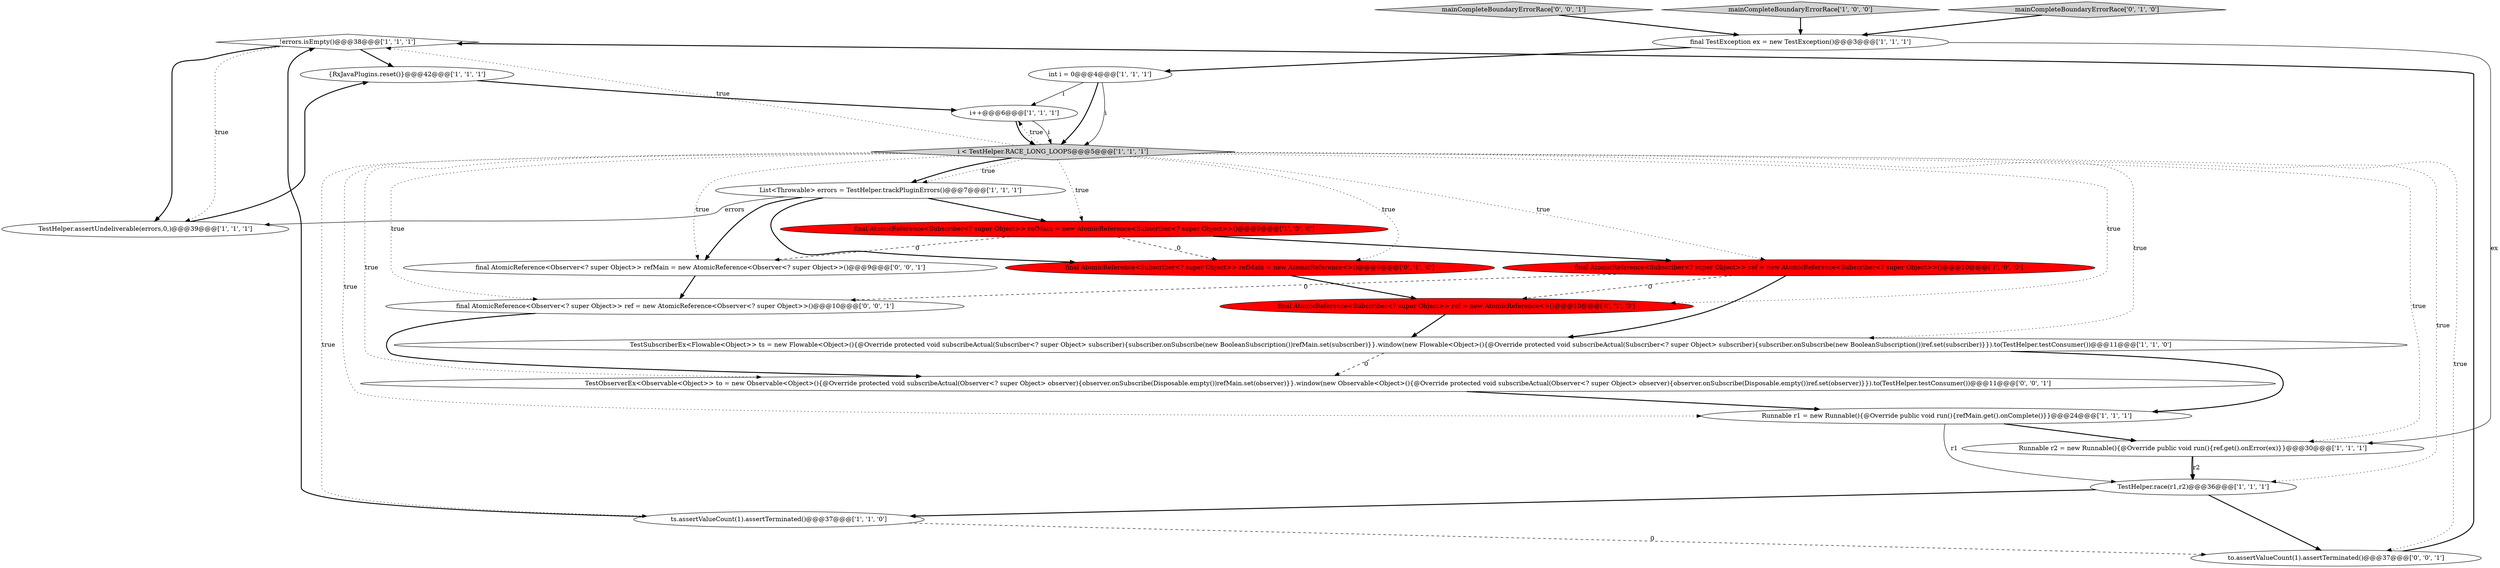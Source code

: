 digraph {
8 [style = filled, label = "!errors.isEmpty()@@@38@@@['1', '1', '1']", fillcolor = white, shape = diamond image = "AAA0AAABBB1BBB"];
16 [style = filled, label = "final AtomicReference<Subscriber<? super Object>> refMain = new AtomicReference<>()@@@9@@@['0', '1', '0']", fillcolor = red, shape = ellipse image = "AAA1AAABBB2BBB"];
11 [style = filled, label = "TestSubscriberEx<Flowable<Object>> ts = new Flowable<Object>(){@Override protected void subscribeActual(Subscriber<? super Object> subscriber){subscriber.onSubscribe(new BooleanSubscription())refMain.set(subscriber)}}.window(new Flowable<Object>(){@Override protected void subscribeActual(Subscriber<? super Object> subscriber){subscriber.onSubscribe(new BooleanSubscription())ref.set(subscriber)}}).to(TestHelper.testConsumer())@@@11@@@['1', '1', '0']", fillcolor = white, shape = ellipse image = "AAA0AAABBB1BBB"];
20 [style = filled, label = "TestObserverEx<Observable<Object>> to = new Observable<Object>(){@Override protected void subscribeActual(Observer<? super Object> observer){observer.onSubscribe(Disposable.empty())refMain.set(observer)}}.window(new Observable<Object>(){@Override protected void subscribeActual(Observer<? super Object> observer){observer.onSubscribe(Disposable.empty())ref.set(observer)}}).to(TestHelper.testConsumer())@@@11@@@['0', '0', '1']", fillcolor = white, shape = ellipse image = "AAA0AAABBB3BBB"];
23 [style = filled, label = "to.assertValueCount(1).assertTerminated()@@@37@@@['0', '0', '1']", fillcolor = white, shape = ellipse image = "AAA0AAABBB3BBB"];
9 [style = filled, label = "Runnable r1 = new Runnable(){@Override public void run(){refMain.get().onComplete()}}@@@24@@@['1', '1', '1']", fillcolor = white, shape = ellipse image = "AAA0AAABBB1BBB"];
22 [style = filled, label = "final AtomicReference<Observer<? super Object>> ref = new AtomicReference<Observer<? super Object>>()@@@10@@@['0', '0', '1']", fillcolor = white, shape = ellipse image = "AAA0AAABBB3BBB"];
4 [style = filled, label = "final TestException ex = new TestException()@@@3@@@['1', '1', '1']", fillcolor = white, shape = ellipse image = "AAA0AAABBB1BBB"];
7 [style = filled, label = "{RxJavaPlugins.reset()}@@@42@@@['1', '1', '1']", fillcolor = white, shape = ellipse image = "AAA0AAABBB1BBB"];
14 [style = filled, label = "ts.assertValueCount(1).assertTerminated()@@@37@@@['1', '1', '0']", fillcolor = white, shape = ellipse image = "AAA0AAABBB1BBB"];
21 [style = filled, label = "final AtomicReference<Observer<? super Object>> refMain = new AtomicReference<Observer<? super Object>>()@@@9@@@['0', '0', '1']", fillcolor = white, shape = ellipse image = "AAA0AAABBB3BBB"];
19 [style = filled, label = "mainCompleteBoundaryErrorRace['0', '0', '1']", fillcolor = lightgray, shape = diamond image = "AAA0AAABBB3BBB"];
1 [style = filled, label = "mainCompleteBoundaryErrorRace['1', '0', '0']", fillcolor = lightgray, shape = diamond image = "AAA0AAABBB1BBB"];
2 [style = filled, label = "TestHelper.race(r1,r2)@@@36@@@['1', '1', '1']", fillcolor = white, shape = ellipse image = "AAA0AAABBB1BBB"];
12 [style = filled, label = "List<Throwable> errors = TestHelper.trackPluginErrors()@@@7@@@['1', '1', '1']", fillcolor = white, shape = ellipse image = "AAA0AAABBB1BBB"];
6 [style = filled, label = "final AtomicReference<Subscriber<? super Object>> refMain = new AtomicReference<Subscriber<? super Object>>()@@@9@@@['1', '0', '0']", fillcolor = red, shape = ellipse image = "AAA1AAABBB1BBB"];
13 [style = filled, label = "int i = 0@@@4@@@['1', '1', '1']", fillcolor = white, shape = ellipse image = "AAA0AAABBB1BBB"];
17 [style = filled, label = "mainCompleteBoundaryErrorRace['0', '1', '0']", fillcolor = lightgray, shape = diamond image = "AAA0AAABBB2BBB"];
10 [style = filled, label = "TestHelper.assertUndeliverable(errors,0,)@@@39@@@['1', '1', '1']", fillcolor = white, shape = ellipse image = "AAA0AAABBB1BBB"];
15 [style = filled, label = "i < TestHelper.RACE_LONG_LOOPS@@@5@@@['1', '1', '1']", fillcolor = lightgray, shape = diamond image = "AAA0AAABBB1BBB"];
18 [style = filled, label = "final AtomicReference<Subscriber<? super Object>> ref = new AtomicReference<>()@@@10@@@['0', '1', '0']", fillcolor = red, shape = ellipse image = "AAA1AAABBB2BBB"];
3 [style = filled, label = "final AtomicReference<Subscriber<? super Object>> ref = new AtomicReference<Subscriber<? super Object>>()@@@10@@@['1', '0', '0']", fillcolor = red, shape = ellipse image = "AAA1AAABBB1BBB"];
5 [style = filled, label = "i++@@@6@@@['1', '1', '1']", fillcolor = white, shape = ellipse image = "AAA0AAABBB1BBB"];
0 [style = filled, label = "Runnable r2 = new Runnable(){@Override public void run(){ref.get().onError(ex)}}@@@30@@@['1', '1', '1']", fillcolor = white, shape = ellipse image = "AAA0AAABBB1BBB"];
15->5 [style = dotted, label="true"];
6->21 [style = dashed, label="0"];
6->3 [style = bold, label=""];
8->10 [style = bold, label=""];
1->4 [style = bold, label=""];
16->18 [style = bold, label=""];
11->20 [style = dashed, label="0"];
9->0 [style = bold, label=""];
20->9 [style = bold, label=""];
12->21 [style = bold, label=""];
9->2 [style = solid, label="r1"];
0->2 [style = solid, label="r2"];
15->2 [style = dotted, label="true"];
3->18 [style = dashed, label="0"];
0->2 [style = bold, label=""];
18->11 [style = bold, label=""];
4->13 [style = bold, label=""];
13->5 [style = solid, label="i"];
3->11 [style = bold, label=""];
15->18 [style = dotted, label="true"];
5->15 [style = bold, label=""];
15->20 [style = dotted, label="true"];
15->22 [style = dotted, label="true"];
12->16 [style = bold, label=""];
3->22 [style = dashed, label="0"];
8->10 [style = dotted, label="true"];
23->8 [style = bold, label=""];
15->14 [style = dotted, label="true"];
11->9 [style = bold, label=""];
12->6 [style = bold, label=""];
15->0 [style = dotted, label="true"];
10->7 [style = bold, label=""];
15->16 [style = dotted, label="true"];
15->21 [style = dotted, label="true"];
8->7 [style = bold, label=""];
15->9 [style = dotted, label="true"];
15->3 [style = dotted, label="true"];
2->23 [style = bold, label=""];
7->5 [style = bold, label=""];
6->16 [style = dashed, label="0"];
14->23 [style = dashed, label="0"];
4->0 [style = solid, label="ex"];
15->8 [style = dotted, label="true"];
22->20 [style = bold, label=""];
21->22 [style = bold, label=""];
5->15 [style = solid, label="i"];
15->6 [style = dotted, label="true"];
13->15 [style = solid, label="i"];
2->14 [style = bold, label=""];
15->11 [style = dotted, label="true"];
15->12 [style = dotted, label="true"];
15->12 [style = bold, label=""];
14->8 [style = bold, label=""];
13->15 [style = bold, label=""];
19->4 [style = bold, label=""];
12->10 [style = solid, label="errors"];
15->23 [style = dotted, label="true"];
17->4 [style = bold, label=""];
}
